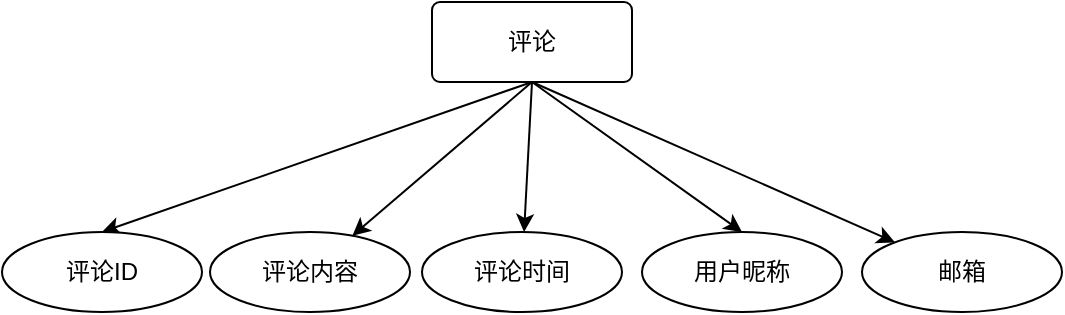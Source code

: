 <mxfile version="24.3.1" type="github">
  <diagram name="第 1 页" id="2sDwQPWfVgfRdvYH4Abs">
    <mxGraphModel dx="1221" dy="636" grid="1" gridSize="10" guides="1" tooltips="1" connect="1" arrows="1" fold="1" page="1" pageScale="1" pageWidth="827" pageHeight="1169" math="0" shadow="0">
      <root>
        <mxCell id="0" />
        <mxCell id="1" parent="0" />
        <mxCell id="iYfhENHHY9f339lWXAG6-1" style="rounded=0;orthogonalLoop=1;jettySize=auto;html=1;exitX=0.5;exitY=1;exitDx=0;exitDy=0;entryX=0.5;entryY=0;entryDx=0;entryDy=0;" edge="1" parent="1" source="iYfhENHHY9f339lWXAG6-6" target="iYfhENHHY9f339lWXAG6-7">
          <mxGeometry relative="1" as="geometry" />
        </mxCell>
        <mxCell id="iYfhENHHY9f339lWXAG6-2" style="rounded=0;orthogonalLoop=1;jettySize=auto;html=1;exitX=0.5;exitY=1;exitDx=0;exitDy=0;" edge="1" parent="1" source="iYfhENHHY9f339lWXAG6-6" target="iYfhENHHY9f339lWXAG6-8">
          <mxGeometry relative="1" as="geometry" />
        </mxCell>
        <mxCell id="iYfhENHHY9f339lWXAG6-3" style="rounded=0;orthogonalLoop=1;jettySize=auto;html=1;exitX=0.5;exitY=1;exitDx=0;exitDy=0;" edge="1" parent="1" source="iYfhENHHY9f339lWXAG6-6" target="iYfhENHHY9f339lWXAG6-9">
          <mxGeometry relative="1" as="geometry" />
        </mxCell>
        <mxCell id="iYfhENHHY9f339lWXAG6-4" style="rounded=0;orthogonalLoop=1;jettySize=auto;html=1;exitX=0.5;exitY=1;exitDx=0;exitDy=0;entryX=0.5;entryY=0;entryDx=0;entryDy=0;" edge="1" parent="1" source="iYfhENHHY9f339lWXAG6-6" target="iYfhENHHY9f339lWXAG6-10">
          <mxGeometry relative="1" as="geometry" />
        </mxCell>
        <mxCell id="iYfhENHHY9f339lWXAG6-5" style="rounded=0;orthogonalLoop=1;jettySize=auto;html=1;exitX=0.5;exitY=1;exitDx=0;exitDy=0;" edge="1" parent="1" source="iYfhENHHY9f339lWXAG6-6" target="iYfhENHHY9f339lWXAG6-11">
          <mxGeometry relative="1" as="geometry" />
        </mxCell>
        <mxCell id="iYfhENHHY9f339lWXAG6-6" value="评论" style="rounded=1;arcSize=10;whiteSpace=wrap;html=1;align=center;" vertex="1" parent="1">
          <mxGeometry x="364" y="450" width="100" height="40" as="geometry" />
        </mxCell>
        <mxCell id="iYfhENHHY9f339lWXAG6-7" value="评论ID" style="ellipse;whiteSpace=wrap;html=1;align=center;" vertex="1" parent="1">
          <mxGeometry x="149" y="565" width="100" height="40" as="geometry" />
        </mxCell>
        <mxCell id="iYfhENHHY9f339lWXAG6-8" value="评论内容" style="ellipse;whiteSpace=wrap;html=1;align=center;" vertex="1" parent="1">
          <mxGeometry x="253" y="565" width="100" height="40" as="geometry" />
        </mxCell>
        <mxCell id="iYfhENHHY9f339lWXAG6-9" value="评论时间" style="ellipse;whiteSpace=wrap;html=1;align=center;" vertex="1" parent="1">
          <mxGeometry x="359" y="565" width="100" height="40" as="geometry" />
        </mxCell>
        <mxCell id="iYfhENHHY9f339lWXAG6-10" value="用户昵称" style="ellipse;whiteSpace=wrap;html=1;align=center;" vertex="1" parent="1">
          <mxGeometry x="469" y="565" width="100" height="40" as="geometry" />
        </mxCell>
        <mxCell id="iYfhENHHY9f339lWXAG6-11" value="邮箱" style="ellipse;whiteSpace=wrap;html=1;align=center;" vertex="1" parent="1">
          <mxGeometry x="579" y="565" width="100" height="40" as="geometry" />
        </mxCell>
      </root>
    </mxGraphModel>
  </diagram>
</mxfile>
